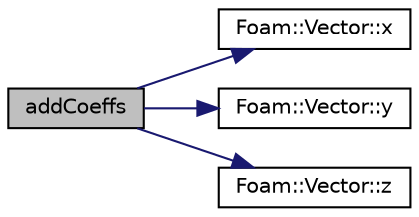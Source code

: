 digraph "addCoeffs"
{
  bgcolor="transparent";
  edge [fontname="Helvetica",fontsize="10",labelfontname="Helvetica",labelfontsize="10"];
  node [fontname="Helvetica",fontsize="10",shape=record];
  rankdir="LR";
  Node1 [label="addCoeffs",height=0.2,width=0.4,color="black", fillcolor="grey75", style="filled", fontcolor="black"];
  Node1 -> Node2 [color="midnightblue",fontsize="10",style="solid",fontname="Helvetica"];
  Node2 [label="Foam::Vector::x",height=0.2,width=0.4,color="black",URL="$a02776.html#aeb7dc4a97968c543f58f9c7082e55757"];
  Node1 -> Node3 [color="midnightblue",fontsize="10",style="solid",fontname="Helvetica"];
  Node3 [label="Foam::Vector::y",height=0.2,width=0.4,color="black",URL="$a02776.html#a77c00b469d89c23bd35d2eb236140f70"];
  Node1 -> Node4 [color="midnightblue",fontsize="10",style="solid",fontname="Helvetica"];
  Node4 [label="Foam::Vector::z",height=0.2,width=0.4,color="black",URL="$a02776.html#ac72a74f7dde9500927f63515c3f0a2f3"];
}
